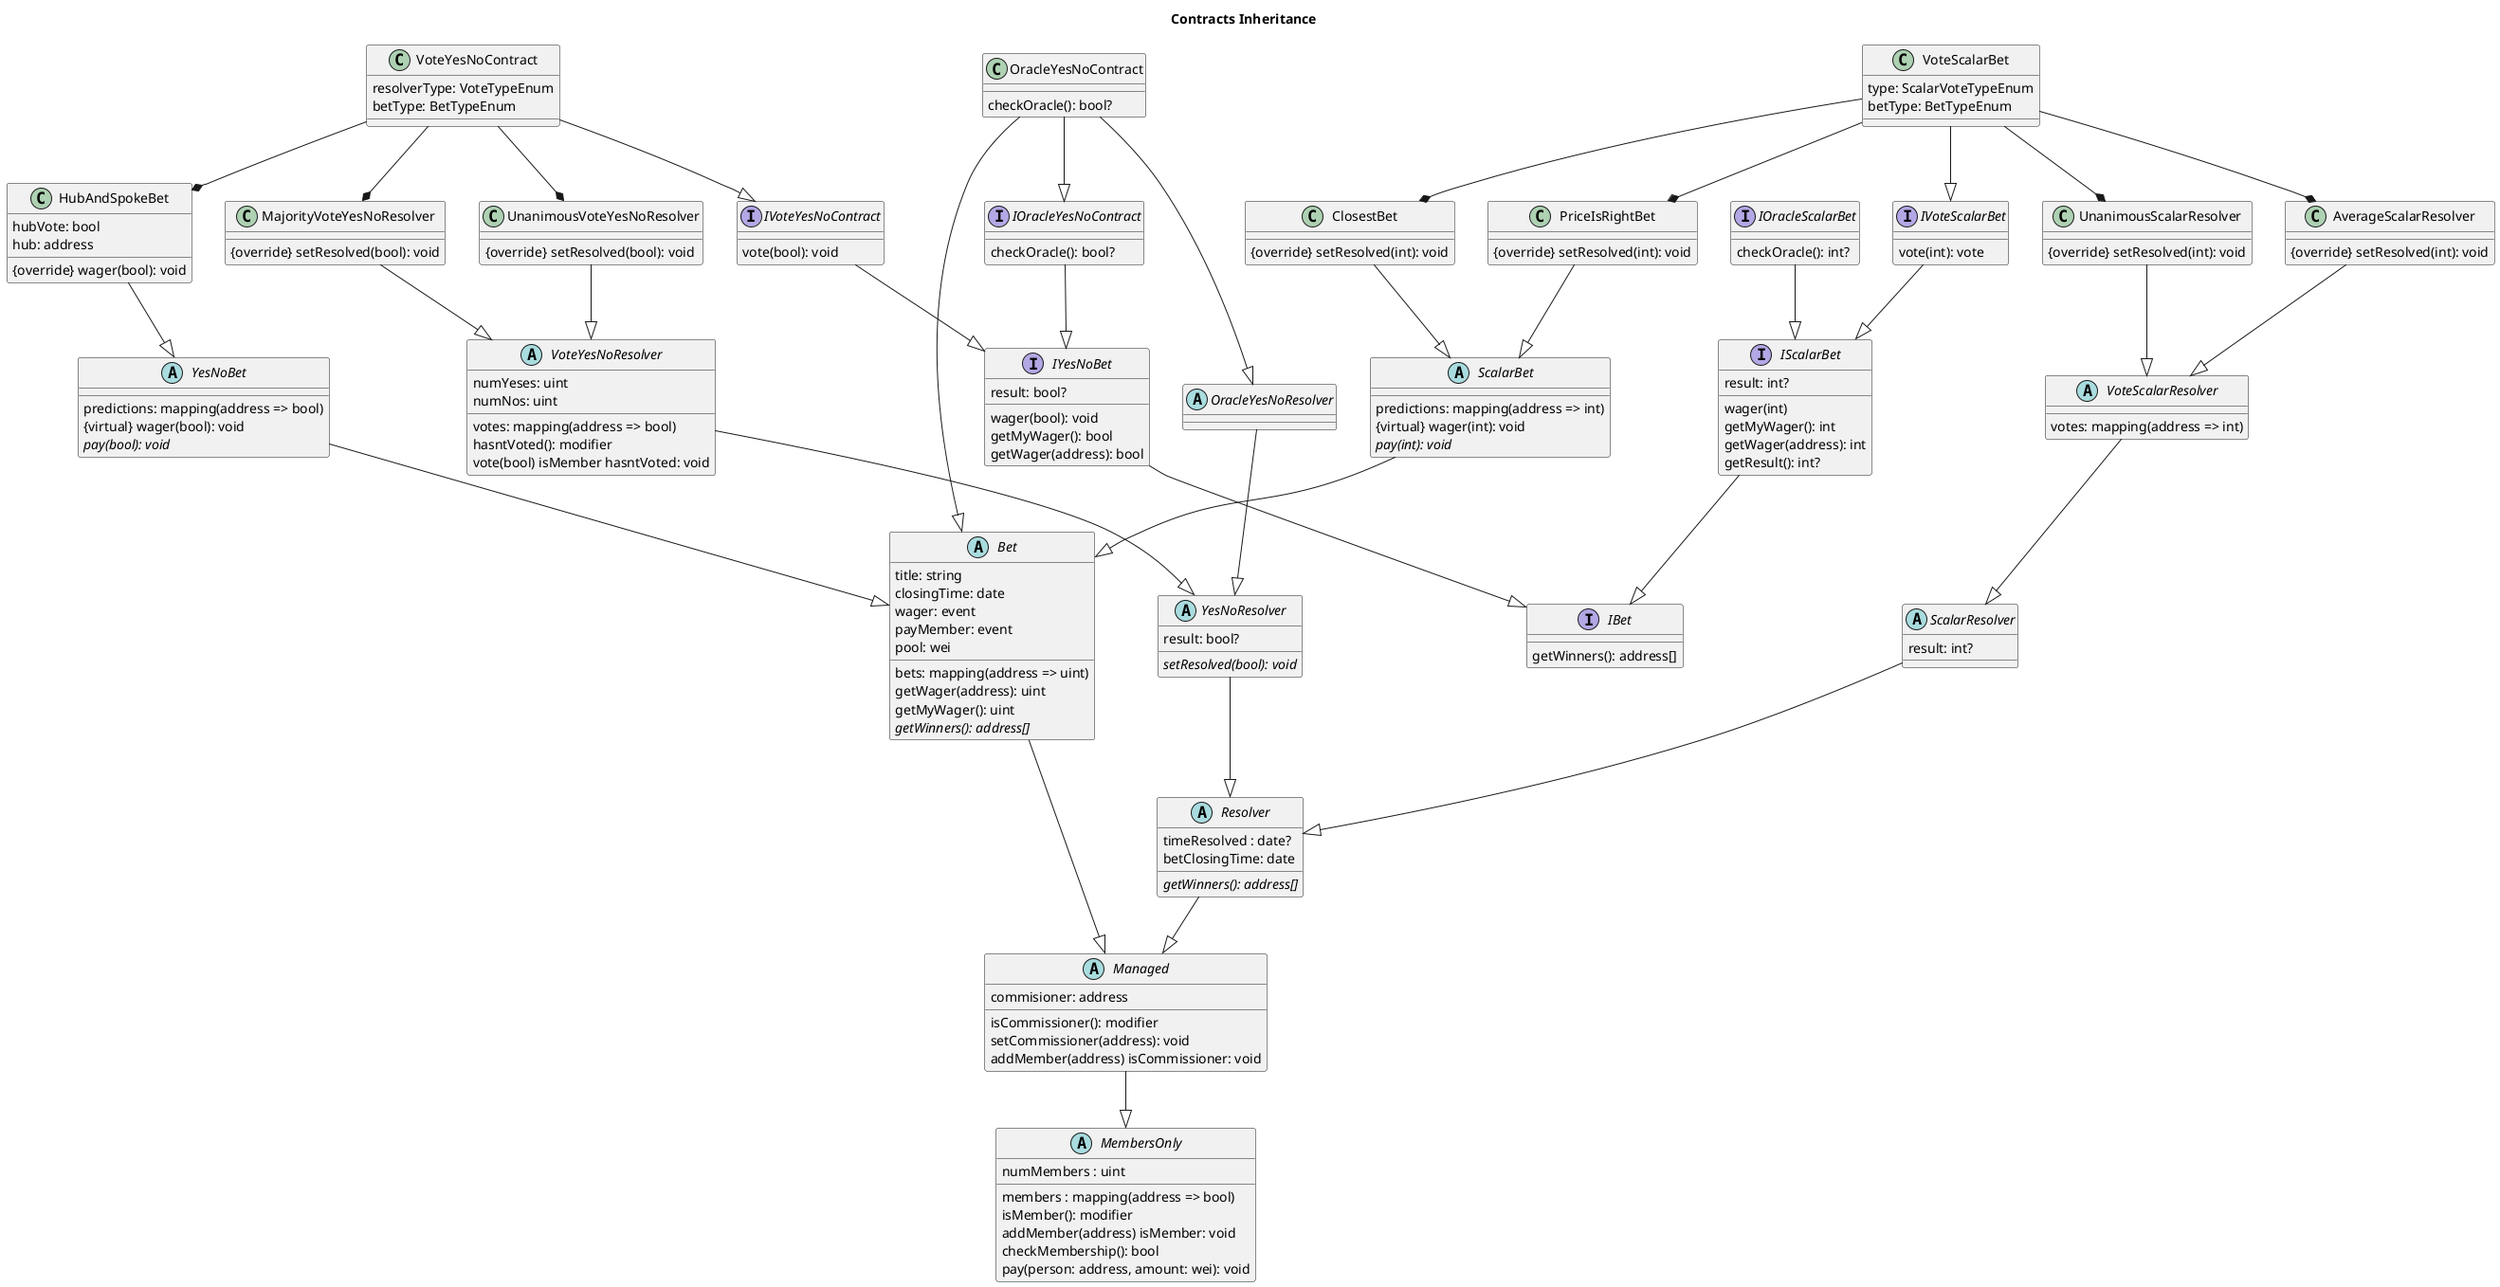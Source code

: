 @startuml

title Contracts Inheritance

abstract class MembersOnly {
    members : mapping(address => bool)
    numMembers : uint

    isMember(): modifier
    addMember(address) isMember: void
    checkMembership(): bool
    pay(person: address, amount: wei): void
}

abstract class Managed {
    commisioner: address
    isCommissioner(): modifier
    setCommissioner(address): void
    addMember(address) isCommissioner: void
}

abstract class Resolver {
    timeResolved : date?
    betClosingTime: date
    {abstract} getWinners(): address[]
}

abstract class YesNoResolver {
    result: bool?
    {abstract} setResolved(bool): void
}

abstract class OracleYesNoResolver {

}

abstract class VoteYesNoResolver {
    votes: mapping(address => bool)
    numYeses: uint
    numNos: uint

    hasntVoted(): modifier
    vote(bool) isMember hasntVoted: void
}

class MajorityVoteYesNoResolver {
    {override} setResolved(bool): void
}

class UnanimousVoteYesNoResolver {
    {override} setResolved(bool): void
}

abstract class ScalarResolver {
    result: int?
}

abstract class VoteScalarResolver {
    votes: mapping(address => int)
}

abstract class Bet {
    title: string
    bets: mapping(address => uint)
    closingTime: date
    wager: event
    payMember: event
    pool: wei

    getWager(address): uint
    getMyWager(): uint
    {abstract} getWinners(): address[]
}

class VoteYesNoContract {
    resolverType: VoteTypeEnum
    betType: BetTypeEnum
}

abstract class YesNoBet {
    predictions: mapping(address => bool)
    {virtual} wager(bool): void
    {abstract} pay(bool): void
}

class HubAndSpokeBet {
    hubVote: bool
    hub: address
    {override} wager(bool): void
}

class OracleYesNoContract {
    checkOracle(): bool?
}

class AverageScalarResolver {
    {override} setResolved(int): void
}

class UnanimousScalarResolver {
    {override} setResolved(int): void
}

class PriceIsRightBet {
    {override} setResolved(int): void
}

class ClosestBet {
    {override} setResolved(int): void
}

abstract class ScalarBet {
    predictions: mapping(address => int)
    {virtual} wager(int): void
    {abstract} pay(int): void
}

class VoteScalarBet {
    type: ScalarVoteTypeEnum
    betType: BetTypeEnum
}

interface IBet {
    getWinners(): address[]
}

interface IYesNoBet {
    result: bool?
    wager(bool): void
    getMyWager(): bool
    getWager(address): bool
}

interface IScalarBet {
    result: int?
    wager(int)
    getMyWager(): int
    getWager(address): int
    getResult(): int?
}

interface IVoteYesNoContract {
    vote(bool): void
}

interface IVoteScalarBet {
    vote(int): vote
}

interface IOracleYesNoContract {
    checkOracle(): bool?
}

interface IOracleScalarBet {
    checkOracle(): int?
}

Managed --|> MembersOnly
Resolver --|> Managed
YesNoResolver --|> Resolver
ScalarResolver --|> Resolver
VoteYesNoResolver --|> YesNoResolver
OracleYesNoResolver --|> YesNoResolver
MajorityVoteYesNoResolver --|> VoteYesNoResolver
UnanimousVoteYesNoResolver --|> VoteYesNoResolver
VoteScalarResolver --|> ScalarResolver
Bet --|> Managed

IYesNoBet --|> IBet
IScalarBet --|> IBet

IVoteYesNoContract --|> IYesNoBet
IOracleYesNoContract --|> IYesNoBet
IVoteScalarBet --|> IScalarBet
IOracleScalarBet --|> IScalarBet

YesNoBet --|> Bet
HubAndSpokeBet --|> YesNoBet

VoteYesNoContract --|> IVoteYesNoContract
VoteYesNoContract --* MajorityVoteYesNoResolver
VoteYesNoContract --* UnanimousVoteYesNoResolver
VoteYesNoContract --* HubAndSpokeBet

OracleYesNoContract --|> Bet
OracleYesNoContract --|> OracleYesNoResolver
OracleYesNoContract --|> IOracleYesNoContract

PriceIsRightBet --|> ScalarBet
ClosestBet --|> ScalarBet
VoteScalarBet --|> IVoteScalarBet
VoteScalarBet --* PriceIsRightBet
VoteScalarBet --* ClosestBet
AverageScalarResolver --|> VoteScalarResolver
UnanimousScalarResolver --|> VoteScalarResolver
ScalarBet --|> Bet
VoteScalarBet --* AverageScalarResolver
VoteScalarBet --* UnanimousScalarResolver

@enduml